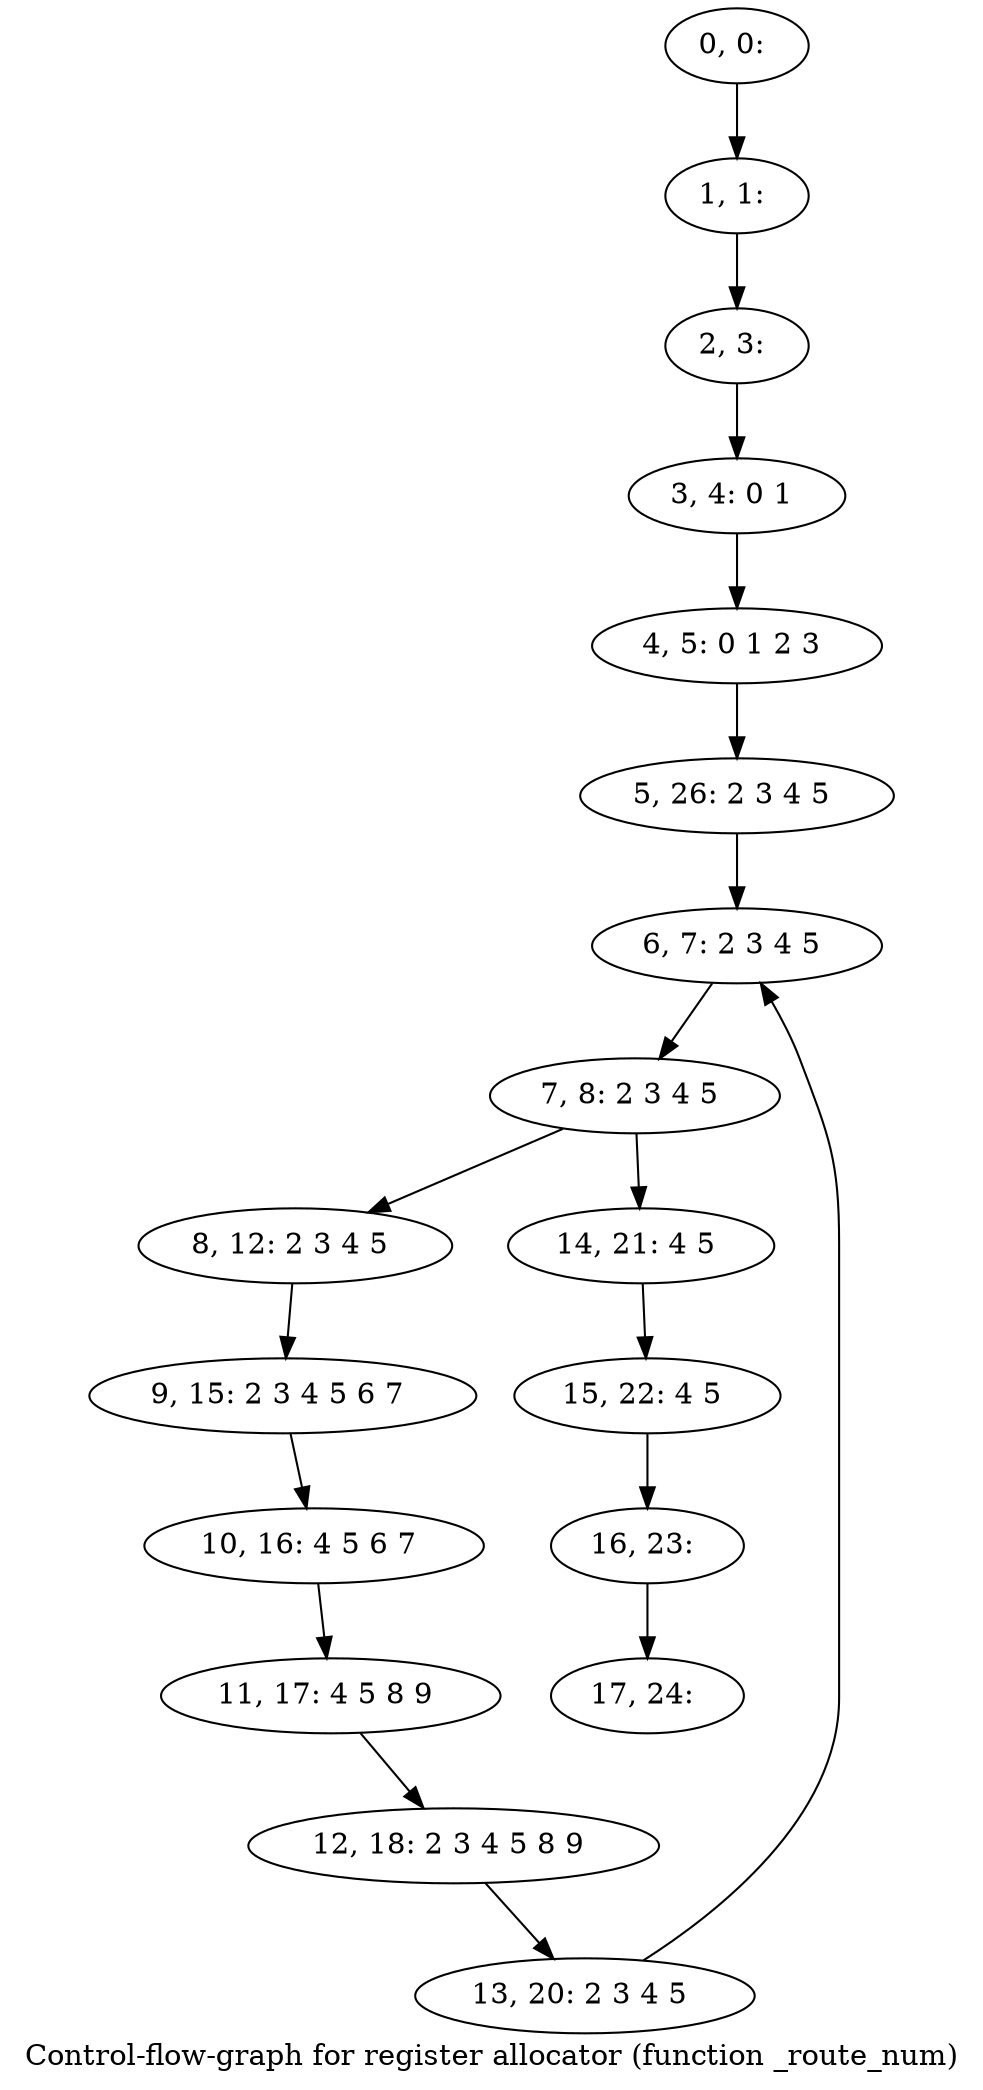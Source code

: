 digraph G {
graph [label="Control-flow-graph for register allocator (function _route_num)"]
0[label="0, 0: "];
1[label="1, 1: "];
2[label="2, 3: "];
3[label="3, 4: 0 1 "];
4[label="4, 5: 0 1 2 3 "];
5[label="5, 26: 2 3 4 5 "];
6[label="6, 7: 2 3 4 5 "];
7[label="7, 8: 2 3 4 5 "];
8[label="8, 12: 2 3 4 5 "];
9[label="9, 15: 2 3 4 5 6 7 "];
10[label="10, 16: 4 5 6 7 "];
11[label="11, 17: 4 5 8 9 "];
12[label="12, 18: 2 3 4 5 8 9 "];
13[label="13, 20: 2 3 4 5 "];
14[label="14, 21: 4 5 "];
15[label="15, 22: 4 5 "];
16[label="16, 23: "];
17[label="17, 24: "];
0->1 ;
1->2 ;
2->3 ;
3->4 ;
4->5 ;
5->6 ;
6->7 ;
7->8 ;
7->14 ;
8->9 ;
9->10 ;
10->11 ;
11->12 ;
12->13 ;
13->6 ;
14->15 ;
15->16 ;
16->17 ;
}
